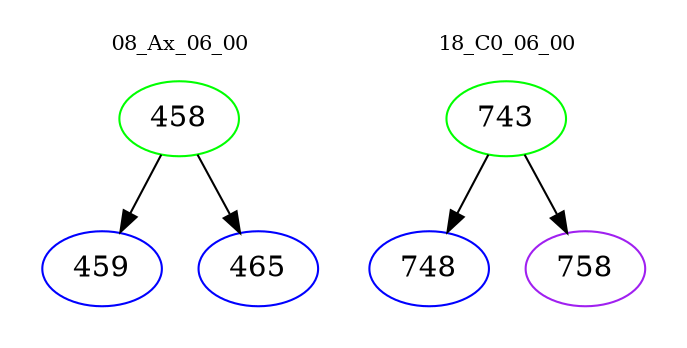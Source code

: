 digraph{
subgraph cluster_0 {
color = white
label = "08_Ax_06_00";
fontsize=10;
T0_458 [label="458", color="green"]
T0_458 -> T0_459 [color="black"]
T0_459 [label="459", color="blue"]
T0_458 -> T0_465 [color="black"]
T0_465 [label="465", color="blue"]
}
subgraph cluster_1 {
color = white
label = "18_C0_06_00";
fontsize=10;
T1_743 [label="743", color="green"]
T1_743 -> T1_748 [color="black"]
T1_748 [label="748", color="blue"]
T1_743 -> T1_758 [color="black"]
T1_758 [label="758", color="purple"]
}
}
